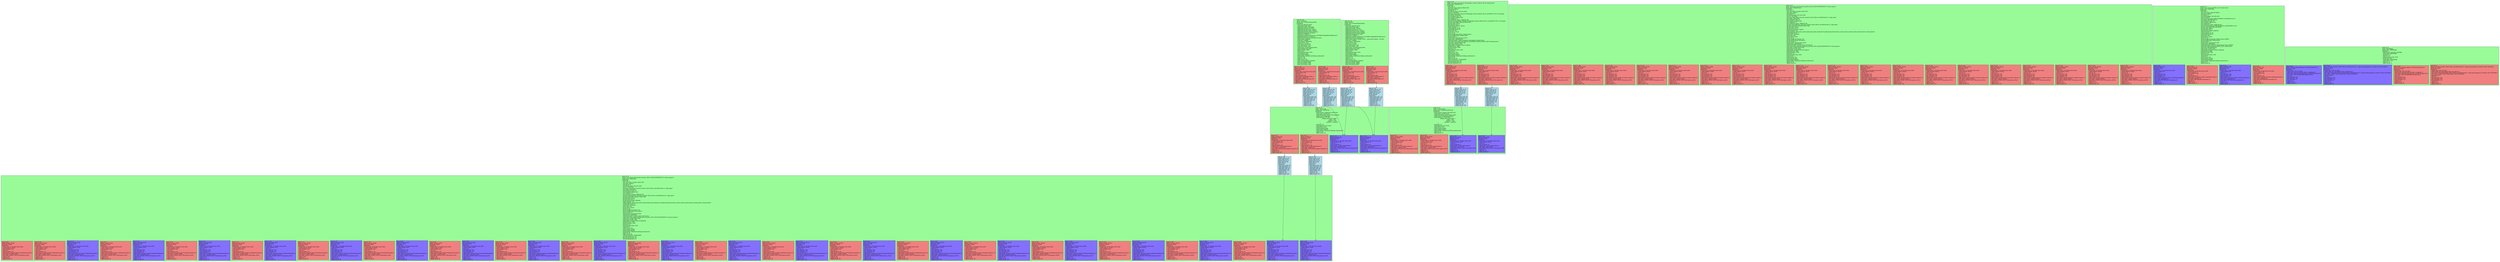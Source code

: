 digraph pipewire {
link_140 [shape=box style=filled fillcolor=lightblue];
link_140 [label="link_id: 140\loutput_node_id: 144\linput_node_id: 30\loutput_port_id: 132\linput_port_id: 33\lstate: paused\lproperties:\l- link.output.node: 144\l- link.output.port: 132\l- link.input.node: 30\l- link.input.port: 33\l- factory.id: 20\l- client.id: 43\l- object.id: 140\l- object.serial: 324\l"];
port_132 -> link_140 -> port_33;
link_134 [shape=box style=filled fillcolor=lightblue];
link_134 [label="link_id: 134\loutput_node_id: 144\linput_node_id: 30\loutput_port_id: 145\linput_port_id: 34\lstate: paused\lproperties:\l- link.output.node: 144\l- link.output.port: 145\l- link.input.node: 30\l- link.input.port: 34\l- factory.id: 20\l- client.id: 43\l- object.id: 134\l- object.serial: 323\l"];
port_145 -> link_134 -> port_34;
subgraph cluster_node_144 {
bgcolor=palegreen;
label="node_id: 144\lname: Chromium\lmedia_class: Stream/Output/Audio\lproperties:\l- client.api: pipewire-pulse\l- pulse.server.type: unix\l- application.name: Chromium\l- application.process.id: 25457\l- application.process.user: drayux\l- application.process.host: catalyst\l- application.process.binary: Discord\l- application.language: C.UTF-8\l- window.x11.display: :0\l- application.process.machine-id: 2d332ff0d7e04fa486b9139901feca75\l- application.process.session-id: 1\l- application.icon-name: chromium-browser\l- media.name: Playback\l- node.rate: 1/48000\l- node.latency: 360/48000\l- stream.is-live: true\l- node.name: Chromium\l- node.autoconnect: true\l- node.want-driver: true\l- media.class: Stream/Output/Audio\l- adapt.follower.spa-node: \l- object.register: false\l- factory.id: 6\l- clock.quantum-limit: 8192\l- factory.mode: split\l- audio.adapt.follower: \l- library.name: audioconvert/libspa-audioconvert\l- client.id: 139\l- object.id: 144\l- object.serial: 320\l- pulse.attr.maxlength: 4194304\l- pulse.attr.tlength: 8640\l- pulse.attr.prebuf: 5768\l- pulse.attr.minreq: 2880\l"
port_132 [shape=box style=filled fillcolor=lightcoral];
port_132 [label="port_id: 132\lname: output_FR\ldirection: output\lproperties:\l- format.dsp: 32 bit float mono audio\l- audio.channel: FR\l- port.id: 1\l- port.direction: out\l- object.path: Chromium:output_1\l- port.name: output_FR\l- port.alias: Chromium:output_FR\l- node.id: 144\l- object.id: 132\l- object.serial: 322\l"];
port_145 [shape=box style=filled fillcolor=lightcoral];
port_145 [label="port_id: 145\lname: output_FL\ldirection: output\lproperties:\l- format.dsp: 32 bit float mono audio\l- audio.channel: FL\l- port.id: 0\l- port.direction: out\l- object.path: Chromium:output_0\l- port.name: output_FL\l- port.alias: Chromium:output_FL\l- node.id: 144\l- object.id: 145\l- object.serial: 321\l"];
}
link_136 [shape=box style=filled fillcolor=lightblue];
link_136 [label="link_id: 136\loutput_node_id: 131\linput_node_id: 30\loutput_port_id: 138\linput_port_id: 33\lstate: paused\lproperties:\l- link.output.node: 131\l- link.output.port: 138\l- link.input.node: 30\l- link.input.port: 33\l- factory.id: 20\l- client.id: 43\l- object.id: 136\l- object.serial: 225\l"];
port_138 -> link_136 -> port_33;
link_135 [shape=box style=filled fillcolor=lightblue];
link_135 [label="link_id: 135\loutput_node_id: 131\linput_node_id: 30\loutput_port_id: 133\linput_port_id: 34\lstate: paused\lproperties:\l- link.output.node: 131\l- link.output.port: 133\l- link.input.node: 30\l- link.input.port: 34\l- factory.id: 20\l- client.id: 43\l- object.id: 135\l- object.serial: 224\l"];
port_133 -> link_135 -> port_34;
subgraph cluster_node_131 {
bgcolor=palegreen;
label="node_id: 131\lname: Firefox\lmedia_class: Stream/Output/Audio\lproperties:\l- client.api: pipewire-pulse\l- pulse.server.type: unix\l- application.name: Firefox\l- application.process.id: 1415\l- application.process.user: drayux\l- application.process.host: catalyst\l- application.process.binary: firefox\l- application.language: C.UTF-8\l- window.x11.display: :0\l- application.process.machine-id: 2d332ff0d7e04fa486b9139901feca75\l- application.process.session-id: 1\l- media.name: How To Shader (Fast) - using Godot Engine - YouTube\l- node.rate: 1/48000\l- node.latency: 3600/48000\l- stream.is-live: true\l- node.name: Firefox\l- node.autoconnect: true\l- node.want-driver: true\l- media.class: Stream/Output/Audio\l- adapt.follower.spa-node: \l- object.register: false\l- factory.id: 6\l- clock.quantum-limit: 8192\l- factory.mode: split\l- audio.adapt.follower: \l- library.name: audioconvert/libspa-audioconvert\l- client.id: 137\l- object.id: 131\l- object.serial: 221\l- pulse.attr.maxlength: 4194304\l- pulse.attr.tlength: 48000\l- pulse.attr.prebuf: 38408\l- pulse.attr.minreq: 9600\l"
port_138 [shape=box style=filled fillcolor=lightcoral];
port_138 [label="port_id: 138\lname: output_FR\ldirection: output\lproperties:\l- format.dsp: 32 bit float mono audio\l- audio.channel: FR\l- port.id: 1\l- port.direction: out\l- object.path: Firefox:output_1\l- port.name: output_FR\l- port.alias: Firefox:output_FR\l- node.id: 131\l- object.id: 138\l- object.serial: 223\l"];
port_133 [shape=box style=filled fillcolor=lightcoral];
port_133 [label="port_id: 133\lname: output_FL\ldirection: output\lproperties:\l- format.dsp: 32 bit float mono audio\l- audio.channel: FL\l- port.id: 0\l- port.direction: out\l- object.path: Firefox:output_0\l- port.name: output_FL\l- port.alias: Firefox:output_FL\l- node.id: 131\l- object.id: 133\l- object.serial: 222\l"];
}
link_130 [shape=box style=filled fillcolor=lightblue];
link_130 [label="link_id: 130\loutput_node_id: 30\linput_node_id: 58\loutput_port_id: 31\linput_port_id: 68\lstate: active\lproperties:\l- link.output.node: 30\l- link.output.port: 31\l- link.input.node: 58\l- link.input.port: 68\l- object.linger: true\l- factory.id: 20\l- object.id: 130\l- object.serial: 138\l"];
port_31 -> link_130 -> port_68;
link_129 [shape=box style=filled fillcolor=lightblue];
link_129 [label="link_id: 129\loutput_node_id: 30\linput_node_id: 58\loutput_port_id: 32\linput_port_id: 66\lstate: active\lproperties:\l- link.output.node: 30\l- link.output.port: 32\l- link.input.node: 58\l- link.input.port: 66\l- object.linger: true\l- factory.id: 20\l- object.id: 129\l- object.serial: 137\l"];
port_32 -> link_129 -> port_66;
link_128 [shape=box style=filled fillcolor=lightblue];
link_128 [label="link_id: 128\loutput_node_id: 56\linput_node_id: 35\loutput_port_id: 61\linput_port_id: 38\lstate: active\lproperties:\l- link.output.node: 56\l- link.output.port: 61\l- link.input.node: 35\l- link.input.port: 38\l- object.linger: true\l- factory.id: 20\l- object.id: 128\l- object.serial: 136\l"];
port_61 -> link_128 -> port_38;
link_127 [shape=box style=filled fillcolor=lightblue];
link_127 [label="link_id: 127\loutput_node_id: 56\linput_node_id: 35\loutput_port_id: 60\linput_port_id: 39\lstate: active\lproperties:\l- link.output.node: 56\l- link.output.port: 60\l- link.input.node: 35\l- link.input.port: 39\l- object.linger: true\l- factory.id: 20\l- object.id: 127\l- object.serial: 135\l"];
port_60 -> link_127 -> port_39;
subgraph cluster_node_59 {
bgcolor=palegreen;
label="node_id: 59\lname: alsa_input.usb-Focusrite_Scarlett_18i20_USB_P9CZXTW0C83711-00.pro-input-0\lmedia_class: Audio/Source\lproperties:\l- alsa.card: 0\l- alsa.card_name: Scarlett 18i20 USB\l- alsa.class: generic\l- alsa.device: 0\l- alsa.driver_name: snd_usb_audio\l- alsa.id: USB Audio\l- alsa.long_card_name: Focusrite Scarlett 18i20 USB at usb-0000:0e:00.3-2, high speed\l- alsa.name: USB Audio\l- alsa.resolution_bits: 32\l- alsa.subclass: generic-mix\l- alsa.subdevice: 0\l- alsa.subdevice_name: subdevice #0\l- api.alsa.card.longname: Focusrite Scarlett 18i20 USB at usb-0000:0e:00.3-2, high speed\l- api.alsa.card.name: Scarlett 18i20 USB\l- api.alsa.path: hw:0,0\l- api.alsa.pcm.card: 0\l- api.alsa.pcm.stream: capture\l- audio.channels: 20\l- audio.position: AUX0,AUX1,AUX2,AUX3,AUX4,AUX5,AUX6,AUX7,AUX8,AUX9,AUX10,AUX11,AUX12,AUX13,AUX14,AUX15,AUX16,AUX17,AUX18,AUX19\l- card.profile.device: 1\l- clock.name: api.alsa.0\l- device.api: alsa\l- device.class: sound\l- device.id: 54\l- device.profile.description: Pro\l- device.profile.name: pro-input-0\l- device.routes: 0\l- factory.name: api.alsa.pcm.source\l- media.class: Audio/Source\l- node.description: Scarlett 18i20 3rd Gen Pro\l- node.name: alsa_input.usb-Focusrite_Scarlett_18i20_USB_P9CZXTW0C83711-00.pro-input-0\l- node.nick: Scarlett 18i20 USB\l- node.pause-on-idle: false\l- object.path: alsa:pcm:0:hw:0,0:capture\l- priority.driver: 2500\l- priority.session: 2500\l- factory.id: 18\l- clock.quantum-limit: 8192\l- client.id: 44\l- node.driver: true\l- factory.mode: split\l- audio.adapt.follower: \l- library.name: audioconvert/libspa-audioconvert\l- object.id: 59\l- object.serial: 67\l"
port_125 [shape=box style=filled fillcolor=lightcoral];
port_125 [label="port_id: 125\lname: capture_AUX19\ldirection: output\lproperties:\l- format.dsp: 32 bit float mono audio\l- audio.channel: AUX19\l- port.id: 19\l- port.physical: true\l- port.terminal: true\l- port.direction: out\l- object.path: alsa:pcm:0:hw:0,0:capture:capture_19\l- port.name: capture_AUX19\l- port.alias: Scarlett 18i20 USB:capture_AUX19\l- node.id: 59\l- object.id: 125\l- object.serial: 133\l"];
port_124 [shape=box style=filled fillcolor=lightcoral];
port_124 [label="port_id: 124\lname: capture_AUX18\ldirection: output\lproperties:\l- format.dsp: 32 bit float mono audio\l- audio.channel: AUX18\l- port.id: 18\l- port.physical: true\l- port.terminal: true\l- port.direction: out\l- object.path: alsa:pcm:0:hw:0,0:capture:capture_18\l- port.name: capture_AUX18\l- port.alias: Scarlett 18i20 USB:capture_AUX18\l- node.id: 59\l- object.id: 124\l- object.serial: 132\l"];
port_123 [shape=box style=filled fillcolor=lightcoral];
port_123 [label="port_id: 123\lname: capture_AUX17\ldirection: output\lproperties:\l- format.dsp: 32 bit float mono audio\l- audio.channel: AUX17\l- port.id: 17\l- port.physical: true\l- port.terminal: true\l- port.direction: out\l- object.path: alsa:pcm:0:hw:0,0:capture:capture_17\l- port.name: capture_AUX17\l- port.alias: Scarlett 18i20 USB:capture_AUX17\l- node.id: 59\l- object.id: 123\l- object.serial: 131\l"];
port_122 [shape=box style=filled fillcolor=lightcoral];
port_122 [label="port_id: 122\lname: capture_AUX16\ldirection: output\lproperties:\l- format.dsp: 32 bit float mono audio\l- audio.channel: AUX16\l- port.id: 16\l- port.physical: true\l- port.terminal: true\l- port.direction: out\l- object.path: alsa:pcm:0:hw:0,0:capture:capture_16\l- port.name: capture_AUX16\l- port.alias: Scarlett 18i20 USB:capture_AUX16\l- node.id: 59\l- object.id: 122\l- object.serial: 130\l"];
port_121 [shape=box style=filled fillcolor=lightcoral];
port_121 [label="port_id: 121\lname: capture_AUX15\ldirection: output\lproperties:\l- format.dsp: 32 bit float mono audio\l- audio.channel: AUX15\l- port.id: 15\l- port.physical: true\l- port.terminal: true\l- port.direction: out\l- object.path: alsa:pcm:0:hw:0,0:capture:capture_15\l- port.name: capture_AUX15\l- port.alias: Scarlett 18i20 USB:capture_AUX15\l- node.id: 59\l- object.id: 121\l- object.serial: 129\l"];
port_120 [shape=box style=filled fillcolor=lightcoral];
port_120 [label="port_id: 120\lname: capture_AUX14\ldirection: output\lproperties:\l- format.dsp: 32 bit float mono audio\l- audio.channel: AUX14\l- port.id: 14\l- port.physical: true\l- port.terminal: true\l- port.direction: out\l- object.path: alsa:pcm:0:hw:0,0:capture:capture_14\l- port.name: capture_AUX14\l- port.alias: Scarlett 18i20 USB:capture_AUX14\l- node.id: 59\l- object.id: 120\l- object.serial: 128\l"];
port_119 [shape=box style=filled fillcolor=lightcoral];
port_119 [label="port_id: 119\lname: capture_AUX13\ldirection: output\lproperties:\l- format.dsp: 32 bit float mono audio\l- audio.channel: AUX13\l- port.id: 13\l- port.physical: true\l- port.terminal: true\l- port.direction: out\l- object.path: alsa:pcm:0:hw:0,0:capture:capture_13\l- port.name: capture_AUX13\l- port.alias: Scarlett 18i20 USB:capture_AUX13\l- node.id: 59\l- object.id: 119\l- object.serial: 127\l"];
port_118 [shape=box style=filled fillcolor=lightcoral];
port_118 [label="port_id: 118\lname: capture_AUX12\ldirection: output\lproperties:\l- format.dsp: 32 bit float mono audio\l- audio.channel: AUX12\l- port.id: 12\l- port.physical: true\l- port.terminal: true\l- port.direction: out\l- object.path: alsa:pcm:0:hw:0,0:capture:capture_12\l- port.name: capture_AUX12\l- port.alias: Scarlett 18i20 USB:capture_AUX12\l- node.id: 59\l- object.id: 118\l- object.serial: 126\l"];
port_117 [shape=box style=filled fillcolor=lightcoral];
port_117 [label="port_id: 117\lname: capture_AUX11\ldirection: output\lproperties:\l- format.dsp: 32 bit float mono audio\l- audio.channel: AUX11\l- port.id: 11\l- port.physical: true\l- port.terminal: true\l- port.direction: out\l- object.path: alsa:pcm:0:hw:0,0:capture:capture_11\l- port.name: capture_AUX11\l- port.alias: Scarlett 18i20 USB:capture_AUX11\l- node.id: 59\l- object.id: 117\l- object.serial: 125\l"];
port_116 [shape=box style=filled fillcolor=lightcoral];
port_116 [label="port_id: 116\lname: capture_AUX10\ldirection: output\lproperties:\l- format.dsp: 32 bit float mono audio\l- audio.channel: AUX10\l- port.id: 10\l- port.physical: true\l- port.terminal: true\l- port.direction: out\l- object.path: alsa:pcm:0:hw:0,0:capture:capture_10\l- port.name: capture_AUX10\l- port.alias: Scarlett 18i20 USB:capture_AUX10\l- node.id: 59\l- object.id: 116\l- object.serial: 124\l"];
port_115 [shape=box style=filled fillcolor=lightcoral];
port_115 [label="port_id: 115\lname: capture_AUX9\ldirection: output\lproperties:\l- format.dsp: 32 bit float mono audio\l- audio.channel: AUX9\l- port.id: 9\l- port.physical: true\l- port.terminal: true\l- port.direction: out\l- object.path: alsa:pcm:0:hw:0,0:capture:capture_9\l- port.name: capture_AUX9\l- port.alias: Scarlett 18i20 USB:capture_AUX9\l- node.id: 59\l- object.id: 115\l- object.serial: 123\l"];
port_114 [shape=box style=filled fillcolor=lightcoral];
port_114 [label="port_id: 114\lname: capture_AUX8\ldirection: output\lproperties:\l- format.dsp: 32 bit float mono audio\l- audio.channel: AUX8\l- port.id: 8\l- port.physical: true\l- port.terminal: true\l- port.direction: out\l- object.path: alsa:pcm:0:hw:0,0:capture:capture_8\l- port.name: capture_AUX8\l- port.alias: Scarlett 18i20 USB:capture_AUX8\l- node.id: 59\l- object.id: 114\l- object.serial: 122\l"];
port_113 [shape=box style=filled fillcolor=lightcoral];
port_113 [label="port_id: 113\lname: capture_AUX7\ldirection: output\lproperties:\l- format.dsp: 32 bit float mono audio\l- audio.channel: AUX7\l- port.id: 7\l- port.physical: true\l- port.terminal: true\l- port.direction: out\l- object.path: alsa:pcm:0:hw:0,0:capture:capture_7\l- port.name: capture_AUX7\l- port.alias: Scarlett 18i20 USB:capture_AUX7\l- node.id: 59\l- object.id: 113\l- object.serial: 121\l"];
port_112 [shape=box style=filled fillcolor=lightcoral];
port_112 [label="port_id: 112\lname: capture_AUX6\ldirection: output\lproperties:\l- format.dsp: 32 bit float mono audio\l- audio.channel: AUX6\l- port.id: 6\l- port.physical: true\l- port.terminal: true\l- port.direction: out\l- object.path: alsa:pcm:0:hw:0,0:capture:capture_6\l- port.name: capture_AUX6\l- port.alias: Scarlett 18i20 USB:capture_AUX6\l- node.id: 59\l- object.id: 112\l- object.serial: 120\l"];
port_111 [shape=box style=filled fillcolor=lightcoral];
port_111 [label="port_id: 111\lname: capture_AUX5\ldirection: output\lproperties:\l- format.dsp: 32 bit float mono audio\l- audio.channel: AUX5\l- port.id: 5\l- port.physical: true\l- port.terminal: true\l- port.direction: out\l- object.path: alsa:pcm:0:hw:0,0:capture:capture_5\l- port.name: capture_AUX5\l- port.alias: Scarlett 18i20 USB:capture_AUX5\l- node.id: 59\l- object.id: 111\l- object.serial: 119\l"];
port_110 [shape=box style=filled fillcolor=lightcoral];
port_110 [label="port_id: 110\lname: capture_AUX4\ldirection: output\lproperties:\l- format.dsp: 32 bit float mono audio\l- audio.channel: AUX4\l- port.id: 4\l- port.physical: true\l- port.terminal: true\l- port.direction: out\l- object.path: alsa:pcm:0:hw:0,0:capture:capture_4\l- port.name: capture_AUX4\l- port.alias: Scarlett 18i20 USB:capture_AUX4\l- node.id: 59\l- object.id: 110\l- object.serial: 118\l"];
port_109 [shape=box style=filled fillcolor=lightcoral];
port_109 [label="port_id: 109\lname: capture_AUX3\ldirection: output\lproperties:\l- format.dsp: 32 bit float mono audio\l- audio.channel: AUX3\l- port.id: 3\l- port.physical: true\l- port.terminal: true\l- port.direction: out\l- object.path: alsa:pcm:0:hw:0,0:capture:capture_3\l- port.name: capture_AUX3\l- port.alias: Scarlett 18i20 USB:capture_AUX3\l- node.id: 59\l- object.id: 109\l- object.serial: 117\l"];
port_108 [shape=box style=filled fillcolor=lightcoral];
port_108 [label="port_id: 108\lname: capture_AUX2\ldirection: output\lproperties:\l- format.dsp: 32 bit float mono audio\l- audio.channel: AUX2\l- port.id: 2\l- port.physical: true\l- port.terminal: true\l- port.direction: out\l- object.path: alsa:pcm:0:hw:0,0:capture:capture_2\l- port.name: capture_AUX2\l- port.alias: Scarlett 18i20 USB:capture_AUX2\l- node.id: 59\l- object.id: 108\l- object.serial: 116\l"];
port_107 [shape=box style=filled fillcolor=lightcoral];
port_107 [label="port_id: 107\lname: capture_AUX1\ldirection: output\lproperties:\l- format.dsp: 32 bit float mono audio\l- audio.channel: AUX1\l- port.id: 1\l- port.physical: true\l- port.terminal: true\l- port.direction: out\l- object.path: alsa:pcm:0:hw:0,0:capture:capture_1\l- port.name: capture_AUX1\l- port.alias: Scarlett 18i20 USB:capture_AUX1\l- node.id: 59\l- object.id: 107\l- object.serial: 115\l"];
port_106 [shape=box style=filled fillcolor=lightcoral];
port_106 [label="port_id: 106\lname: capture_AUX0\ldirection: output\lproperties:\l- format.dsp: 32 bit float mono audio\l- audio.channel: AUX0\l- port.id: 0\l- port.physical: true\l- port.terminal: true\l- port.direction: out\l- object.path: alsa:pcm:0:hw:0,0:capture:capture_0\l- port.name: capture_AUX0\l- port.alias: Scarlett 18i20 USB:capture_AUX0\l- node.id: 59\l- object.id: 106\l- object.serial: 114\l"];
}
subgraph cluster_node_58 {
bgcolor=palegreen;
label="node_id: 58\lname: alsa_output.usb-Focusrite_Scarlett_18i20_USB_P9CZXTW0C83711-00.pro-output-0\lmedia_class: Audio/Sink\lproperties:\l- alsa.card: 0\l- alsa.card_name: Scarlett 18i20 USB\l- alsa.class: generic\l- alsa.device: 0\l- alsa.driver_name: snd_usb_audio\l- alsa.id: USB Audio\l- alsa.long_card_name: Focusrite Scarlett 18i20 USB at usb-0000:0e:00.3-2, high speed\l- alsa.name: USB Audio\l- alsa.resolution_bits: 32\l- alsa.subclass: generic-mix\l- alsa.subdevice: 0\l- alsa.subdevice_name: subdevice #0\l- api.alsa.card.longname: Focusrite Scarlett 18i20 USB at usb-0000:0e:00.3-2, high speed\l- api.alsa.card.name: Scarlett 18i20 USB\l- api.alsa.path: hw:0,0\l- api.alsa.pcm.card: 0\l- api.alsa.pcm.stream: playback\l- audio.channels: 20\l- audio.position: AUX0,AUX1,AUX2,AUX3,AUX4,AUX5,AUX6,AUX7,AUX8,AUX9,AUX10,AUX11,AUX12,AUX13,AUX14,AUX15,AUX16,AUX17,AUX18,AUX19\l- card.profile.device: 0\l- clock.name: api.alsa.0\l- device.api: alsa\l- device.class: sound\l- device.id: 54\l- device.profile.description: Pro\l- device.profile.name: pro-output-0\l- device.routes: 0\l- factory.name: api.alsa.pcm.sink\l- media.class: Audio/Sink\l- node.description: Scarlett 18i20 3rd Gen Pro\l- node.name: alsa_output.usb-Focusrite_Scarlett_18i20_USB_P9CZXTW0C83711-00.pro-output-0\l- node.nick: Scarlett 18i20 USB\l- node.pause-on-idle: false\l- object.path: alsa:pcm:0:hw:0,0:playback\l- priority.driver: 1500\l- priority.session: 1500\l- factory.id: 18\l- clock.quantum-limit: 8192\l- client.id: 44\l- node.driver: true\l- factory.mode: merge\l- audio.adapt.follower: \l- library.name: audioconvert/libspa-audioconvert\l- object.id: 58\l- object.serial: 66\l- node.max-latency: 16384/48000\l- api.alsa.period-size: 512\l- api.alsa.period-num: 64\l- api.alsa.headroom: 512\l"
port_105 [shape=box style=filled fillcolor=lightcoral];
port_105 [label="port_id: 105\lname: monitor_AUX19\ldirection: output\lproperties:\l- format.dsp: 32 bit float mono audio\l- audio.channel: AUX19\l- port.monitor: true\l- port.id: 19\l- port.direction: out\l- object.path: alsa:pcm:0:hw:0,0:playback:monitor_19\l- port.name: monitor_AUX19\l- port.alias: Scarlett 18i20 USB:monitor_AUX19\l- node.id: 58\l- object.id: 105\l- object.serial: 113\l"];
port_104 [shape=box style=filled fillcolor=lightslateblue];
port_104 [label="port_id: 104\lname: playback_AUX19\ldirection: input\lproperties:\l- format.dsp: 32 bit float mono audio\l- audio.channel: AUX19\l- port.id: 19\l- port.physical: true\l- port.terminal: true\l- port.direction: in\l- object.path: alsa:pcm:0:hw:0,0:playback:playback_19\l- port.name: playback_AUX19\l- port.alias: Scarlett 18i20 USB:playback_AUX19\l- node.id: 58\l- object.id: 104\l- object.serial: 112\l"];
port_103 [shape=box style=filled fillcolor=lightcoral];
port_103 [label="port_id: 103\lname: monitor_AUX18\ldirection: output\lproperties:\l- format.dsp: 32 bit float mono audio\l- audio.channel: AUX18\l- port.monitor: true\l- port.id: 18\l- port.direction: out\l- object.path: alsa:pcm:0:hw:0,0:playback:monitor_18\l- port.name: monitor_AUX18\l- port.alias: Scarlett 18i20 USB:monitor_AUX18\l- node.id: 58\l- object.id: 103\l- object.serial: 111\l"];
port_102 [shape=box style=filled fillcolor=lightslateblue];
port_102 [label="port_id: 102\lname: playback_AUX18\ldirection: input\lproperties:\l- format.dsp: 32 bit float mono audio\l- audio.channel: AUX18\l- port.id: 18\l- port.physical: true\l- port.terminal: true\l- port.direction: in\l- object.path: alsa:pcm:0:hw:0,0:playback:playback_18\l- port.name: playback_AUX18\l- port.alias: Scarlett 18i20 USB:playback_AUX18\l- node.id: 58\l- object.id: 102\l- object.serial: 110\l"];
port_101 [shape=box style=filled fillcolor=lightcoral];
port_101 [label="port_id: 101\lname: monitor_AUX17\ldirection: output\lproperties:\l- format.dsp: 32 bit float mono audio\l- audio.channel: AUX17\l- port.monitor: true\l- port.id: 17\l- port.direction: out\l- object.path: alsa:pcm:0:hw:0,0:playback:monitor_17\l- port.name: monitor_AUX17\l- port.alias: Scarlett 18i20 USB:monitor_AUX17\l- node.id: 58\l- object.id: 101\l- object.serial: 109\l"];
port_100 [shape=box style=filled fillcolor=lightslateblue];
port_100 [label="port_id: 100\lname: playback_AUX17\ldirection: input\lproperties:\l- format.dsp: 32 bit float mono audio\l- audio.channel: AUX17\l- port.id: 17\l- port.physical: true\l- port.terminal: true\l- port.direction: in\l- object.path: alsa:pcm:0:hw:0,0:playback:playback_17\l- port.name: playback_AUX17\l- port.alias: Scarlett 18i20 USB:playback_AUX17\l- node.id: 58\l- object.id: 100\l- object.serial: 108\l"];
port_99 [shape=box style=filled fillcolor=lightcoral];
port_99 [label="port_id: 99\lname: monitor_AUX16\ldirection: output\lproperties:\l- format.dsp: 32 bit float mono audio\l- audio.channel: AUX16\l- port.monitor: true\l- port.id: 16\l- port.direction: out\l- object.path: alsa:pcm:0:hw:0,0:playback:monitor_16\l- port.name: monitor_AUX16\l- port.alias: Scarlett 18i20 USB:monitor_AUX16\l- node.id: 58\l- object.id: 99\l- object.serial: 107\l"];
port_98 [shape=box style=filled fillcolor=lightslateblue];
port_98 [label="port_id: 98\lname: playback_AUX16\ldirection: input\lproperties:\l- format.dsp: 32 bit float mono audio\l- audio.channel: AUX16\l- port.id: 16\l- port.physical: true\l- port.terminal: true\l- port.direction: in\l- object.path: alsa:pcm:0:hw:0,0:playback:playback_16\l- port.name: playback_AUX16\l- port.alias: Scarlett 18i20 USB:playback_AUX16\l- node.id: 58\l- object.id: 98\l- object.serial: 106\l"];
port_97 [shape=box style=filled fillcolor=lightcoral];
port_97 [label="port_id: 97\lname: monitor_AUX15\ldirection: output\lproperties:\l- format.dsp: 32 bit float mono audio\l- audio.channel: AUX15\l- port.monitor: true\l- port.id: 15\l- port.direction: out\l- object.path: alsa:pcm:0:hw:0,0:playback:monitor_15\l- port.name: monitor_AUX15\l- port.alias: Scarlett 18i20 USB:monitor_AUX15\l- node.id: 58\l- object.id: 97\l- object.serial: 105\l"];
port_96 [shape=box style=filled fillcolor=lightslateblue];
port_96 [label="port_id: 96\lname: playback_AUX15\ldirection: input\lproperties:\l- format.dsp: 32 bit float mono audio\l- audio.channel: AUX15\l- port.id: 15\l- port.physical: true\l- port.terminal: true\l- port.direction: in\l- object.path: alsa:pcm:0:hw:0,0:playback:playback_15\l- port.name: playback_AUX15\l- port.alias: Scarlett 18i20 USB:playback_AUX15\l- node.id: 58\l- object.id: 96\l- object.serial: 104\l"];
port_95 [shape=box style=filled fillcolor=lightcoral];
port_95 [label="port_id: 95\lname: monitor_AUX14\ldirection: output\lproperties:\l- format.dsp: 32 bit float mono audio\l- audio.channel: AUX14\l- port.monitor: true\l- port.id: 14\l- port.direction: out\l- object.path: alsa:pcm:0:hw:0,0:playback:monitor_14\l- port.name: monitor_AUX14\l- port.alias: Scarlett 18i20 USB:monitor_AUX14\l- node.id: 58\l- object.id: 95\l- object.serial: 103\l"];
port_94 [shape=box style=filled fillcolor=lightslateblue];
port_94 [label="port_id: 94\lname: playback_AUX14\ldirection: input\lproperties:\l- format.dsp: 32 bit float mono audio\l- audio.channel: AUX14\l- port.id: 14\l- port.physical: true\l- port.terminal: true\l- port.direction: in\l- object.path: alsa:pcm:0:hw:0,0:playback:playback_14\l- port.name: playback_AUX14\l- port.alias: Scarlett 18i20 USB:playback_AUX14\l- node.id: 58\l- object.id: 94\l- object.serial: 102\l"];
port_93 [shape=box style=filled fillcolor=lightcoral];
port_93 [label="port_id: 93\lname: monitor_AUX13\ldirection: output\lproperties:\l- format.dsp: 32 bit float mono audio\l- audio.channel: AUX13\l- port.monitor: true\l- port.id: 13\l- port.direction: out\l- object.path: alsa:pcm:0:hw:0,0:playback:monitor_13\l- port.name: monitor_AUX13\l- port.alias: Scarlett 18i20 USB:monitor_AUX13\l- node.id: 58\l- object.id: 93\l- object.serial: 101\l"];
port_92 [shape=box style=filled fillcolor=lightslateblue];
port_92 [label="port_id: 92\lname: playback_AUX13\ldirection: input\lproperties:\l- format.dsp: 32 bit float mono audio\l- audio.channel: AUX13\l- port.id: 13\l- port.physical: true\l- port.terminal: true\l- port.direction: in\l- object.path: alsa:pcm:0:hw:0,0:playback:playback_13\l- port.name: playback_AUX13\l- port.alias: Scarlett 18i20 USB:playback_AUX13\l- node.id: 58\l- object.id: 92\l- object.serial: 100\l"];
port_91 [shape=box style=filled fillcolor=lightcoral];
port_91 [label="port_id: 91\lname: monitor_AUX12\ldirection: output\lproperties:\l- format.dsp: 32 bit float mono audio\l- audio.channel: AUX12\l- port.monitor: true\l- port.id: 12\l- port.direction: out\l- object.path: alsa:pcm:0:hw:0,0:playback:monitor_12\l- port.name: monitor_AUX12\l- port.alias: Scarlett 18i20 USB:monitor_AUX12\l- node.id: 58\l- object.id: 91\l- object.serial: 99\l"];
port_90 [shape=box style=filled fillcolor=lightslateblue];
port_90 [label="port_id: 90\lname: playback_AUX12\ldirection: input\lproperties:\l- format.dsp: 32 bit float mono audio\l- audio.channel: AUX12\l- port.id: 12\l- port.physical: true\l- port.terminal: true\l- port.direction: in\l- object.path: alsa:pcm:0:hw:0,0:playback:playback_12\l- port.name: playback_AUX12\l- port.alias: Scarlett 18i20 USB:playback_AUX12\l- node.id: 58\l- object.id: 90\l- object.serial: 98\l"];
port_89 [shape=box style=filled fillcolor=lightcoral];
port_89 [label="port_id: 89\lname: monitor_AUX11\ldirection: output\lproperties:\l- format.dsp: 32 bit float mono audio\l- audio.channel: AUX11\l- port.monitor: true\l- port.id: 11\l- port.direction: out\l- object.path: alsa:pcm:0:hw:0,0:playback:monitor_11\l- port.name: monitor_AUX11\l- port.alias: Scarlett 18i20 USB:monitor_AUX11\l- node.id: 58\l- object.id: 89\l- object.serial: 97\l"];
port_88 [shape=box style=filled fillcolor=lightslateblue];
port_88 [label="port_id: 88\lname: playback_AUX11\ldirection: input\lproperties:\l- format.dsp: 32 bit float mono audio\l- audio.channel: AUX11\l- port.id: 11\l- port.physical: true\l- port.terminal: true\l- port.direction: in\l- object.path: alsa:pcm:0:hw:0,0:playback:playback_11\l- port.name: playback_AUX11\l- port.alias: Scarlett 18i20 USB:playback_AUX11\l- node.id: 58\l- object.id: 88\l- object.serial: 96\l"];
port_87 [shape=box style=filled fillcolor=lightcoral];
port_87 [label="port_id: 87\lname: monitor_AUX10\ldirection: output\lproperties:\l- format.dsp: 32 bit float mono audio\l- audio.channel: AUX10\l- port.monitor: true\l- port.id: 10\l- port.direction: out\l- object.path: alsa:pcm:0:hw:0,0:playback:monitor_10\l- port.name: monitor_AUX10\l- port.alias: Scarlett 18i20 USB:monitor_AUX10\l- node.id: 58\l- object.id: 87\l- object.serial: 95\l"];
port_86 [shape=box style=filled fillcolor=lightslateblue];
port_86 [label="port_id: 86\lname: playback_AUX10\ldirection: input\lproperties:\l- format.dsp: 32 bit float mono audio\l- audio.channel: AUX10\l- port.id: 10\l- port.physical: true\l- port.terminal: true\l- port.direction: in\l- object.path: alsa:pcm:0:hw:0,0:playback:playback_10\l- port.name: playback_AUX10\l- port.alias: Scarlett 18i20 USB:playback_AUX10\l- node.id: 58\l- object.id: 86\l- object.serial: 94\l"];
port_85 [shape=box style=filled fillcolor=lightcoral];
port_85 [label="port_id: 85\lname: monitor_AUX9\ldirection: output\lproperties:\l- format.dsp: 32 bit float mono audio\l- audio.channel: AUX9\l- port.monitor: true\l- port.id: 9\l- port.direction: out\l- object.path: alsa:pcm:0:hw:0,0:playback:monitor_9\l- port.name: monitor_AUX9\l- port.alias: Scarlett 18i20 USB:monitor_AUX9\l- node.id: 58\l- object.id: 85\l- object.serial: 93\l"];
port_84 [shape=box style=filled fillcolor=lightslateblue];
port_84 [label="port_id: 84\lname: playback_AUX9\ldirection: input\lproperties:\l- format.dsp: 32 bit float mono audio\l- audio.channel: AUX9\l- port.id: 9\l- port.physical: true\l- port.terminal: true\l- port.direction: in\l- object.path: alsa:pcm:0:hw:0,0:playback:playback_9\l- port.name: playback_AUX9\l- port.alias: Scarlett 18i20 USB:playback_AUX9\l- node.id: 58\l- object.id: 84\l- object.serial: 92\l"];
port_83 [shape=box style=filled fillcolor=lightcoral];
port_83 [label="port_id: 83\lname: monitor_AUX8\ldirection: output\lproperties:\l- format.dsp: 32 bit float mono audio\l- audio.channel: AUX8\l- port.monitor: true\l- port.id: 8\l- port.direction: out\l- object.path: alsa:pcm:0:hw:0,0:playback:monitor_8\l- port.name: monitor_AUX8\l- port.alias: Scarlett 18i20 USB:monitor_AUX8\l- node.id: 58\l- object.id: 83\l- object.serial: 91\l"];
port_82 [shape=box style=filled fillcolor=lightslateblue];
port_82 [label="port_id: 82\lname: playback_AUX8\ldirection: input\lproperties:\l- format.dsp: 32 bit float mono audio\l- audio.channel: AUX8\l- port.id: 8\l- port.physical: true\l- port.terminal: true\l- port.direction: in\l- object.path: alsa:pcm:0:hw:0,0:playback:playback_8\l- port.name: playback_AUX8\l- port.alias: Scarlett 18i20 USB:playback_AUX8\l- node.id: 58\l- object.id: 82\l- object.serial: 90\l"];
port_81 [shape=box style=filled fillcolor=lightcoral];
port_81 [label="port_id: 81\lname: monitor_AUX7\ldirection: output\lproperties:\l- format.dsp: 32 bit float mono audio\l- audio.channel: AUX7\l- port.monitor: true\l- port.id: 7\l- port.direction: out\l- object.path: alsa:pcm:0:hw:0,0:playback:monitor_7\l- port.name: monitor_AUX7\l- port.alias: Scarlett 18i20 USB:monitor_AUX7\l- node.id: 58\l- object.id: 81\l- object.serial: 89\l"];
port_80 [shape=box style=filled fillcolor=lightslateblue];
port_80 [label="port_id: 80\lname: playback_AUX7\ldirection: input\lproperties:\l- format.dsp: 32 bit float mono audio\l- audio.channel: AUX7\l- port.id: 7\l- port.physical: true\l- port.terminal: true\l- port.direction: in\l- object.path: alsa:pcm:0:hw:0,0:playback:playback_7\l- port.name: playback_AUX7\l- port.alias: Scarlett 18i20 USB:playback_AUX7\l- node.id: 58\l- object.id: 80\l- object.serial: 88\l"];
port_79 [shape=box style=filled fillcolor=lightcoral];
port_79 [label="port_id: 79\lname: monitor_AUX6\ldirection: output\lproperties:\l- format.dsp: 32 bit float mono audio\l- audio.channel: AUX6\l- port.monitor: true\l- port.id: 6\l- port.direction: out\l- object.path: alsa:pcm:0:hw:0,0:playback:monitor_6\l- port.name: monitor_AUX6\l- port.alias: Scarlett 18i20 USB:monitor_AUX6\l- node.id: 58\l- object.id: 79\l- object.serial: 87\l"];
port_78 [shape=box style=filled fillcolor=lightslateblue];
port_78 [label="port_id: 78\lname: playback_AUX6\ldirection: input\lproperties:\l- format.dsp: 32 bit float mono audio\l- audio.channel: AUX6\l- port.id: 6\l- port.physical: true\l- port.terminal: true\l- port.direction: in\l- object.path: alsa:pcm:0:hw:0,0:playback:playback_6\l- port.name: playback_AUX6\l- port.alias: Scarlett 18i20 USB:playback_AUX6\l- node.id: 58\l- object.id: 78\l- object.serial: 86\l"];
port_77 [shape=box style=filled fillcolor=lightcoral];
port_77 [label="port_id: 77\lname: monitor_AUX5\ldirection: output\lproperties:\l- format.dsp: 32 bit float mono audio\l- audio.channel: AUX5\l- port.monitor: true\l- port.id: 5\l- port.direction: out\l- object.path: alsa:pcm:0:hw:0,0:playback:monitor_5\l- port.name: monitor_AUX5\l- port.alias: Scarlett 18i20 USB:monitor_AUX5\l- node.id: 58\l- object.id: 77\l- object.serial: 85\l"];
port_76 [shape=box style=filled fillcolor=lightslateblue];
port_76 [label="port_id: 76\lname: playback_AUX5\ldirection: input\lproperties:\l- format.dsp: 32 bit float mono audio\l- audio.channel: AUX5\l- port.id: 5\l- port.physical: true\l- port.terminal: true\l- port.direction: in\l- object.path: alsa:pcm:0:hw:0,0:playback:playback_5\l- port.name: playback_AUX5\l- port.alias: Scarlett 18i20 USB:playback_AUX5\l- node.id: 58\l- object.id: 76\l- object.serial: 84\l"];
port_75 [shape=box style=filled fillcolor=lightcoral];
port_75 [label="port_id: 75\lname: monitor_AUX4\ldirection: output\lproperties:\l- format.dsp: 32 bit float mono audio\l- audio.channel: AUX4\l- port.monitor: true\l- port.id: 4\l- port.direction: out\l- object.path: alsa:pcm:0:hw:0,0:playback:monitor_4\l- port.name: monitor_AUX4\l- port.alias: Scarlett 18i20 USB:monitor_AUX4\l- node.id: 58\l- object.id: 75\l- object.serial: 83\l"];
port_74 [shape=box style=filled fillcolor=lightslateblue];
port_74 [label="port_id: 74\lname: playback_AUX4\ldirection: input\lproperties:\l- format.dsp: 32 bit float mono audio\l- audio.channel: AUX4\l- port.id: 4\l- port.physical: true\l- port.terminal: true\l- port.direction: in\l- object.path: alsa:pcm:0:hw:0,0:playback:playback_4\l- port.name: playback_AUX4\l- port.alias: Scarlett 18i20 USB:playback_AUX4\l- node.id: 58\l- object.id: 74\l- object.serial: 82\l"];
port_73 [shape=box style=filled fillcolor=lightcoral];
port_73 [label="port_id: 73\lname: monitor_AUX3\ldirection: output\lproperties:\l- format.dsp: 32 bit float mono audio\l- audio.channel: AUX3\l- port.monitor: true\l- port.id: 3\l- port.direction: out\l- object.path: alsa:pcm:0:hw:0,0:playback:monitor_3\l- port.name: monitor_AUX3\l- port.alias: Scarlett 18i20 USB:monitor_AUX3\l- node.id: 58\l- object.id: 73\l- object.serial: 81\l"];
port_72 [shape=box style=filled fillcolor=lightslateblue];
port_72 [label="port_id: 72\lname: playback_AUX3\ldirection: input\lproperties:\l- format.dsp: 32 bit float mono audio\l- audio.channel: AUX3\l- port.id: 3\l- port.physical: true\l- port.terminal: true\l- port.direction: in\l- object.path: alsa:pcm:0:hw:0,0:playback:playback_3\l- port.name: playback_AUX3\l- port.alias: Scarlett 18i20 USB:playback_AUX3\l- node.id: 58\l- object.id: 72\l- object.serial: 80\l"];
port_71 [shape=box style=filled fillcolor=lightcoral];
port_71 [label="port_id: 71\lname: monitor_AUX2\ldirection: output\lproperties:\l- format.dsp: 32 bit float mono audio\l- audio.channel: AUX2\l- port.monitor: true\l- port.id: 2\l- port.direction: out\l- object.path: alsa:pcm:0:hw:0,0:playback:monitor_2\l- port.name: monitor_AUX2\l- port.alias: Scarlett 18i20 USB:monitor_AUX2\l- node.id: 58\l- object.id: 71\l- object.serial: 79\l"];
port_70 [shape=box style=filled fillcolor=lightslateblue];
port_70 [label="port_id: 70\lname: playback_AUX2\ldirection: input\lproperties:\l- format.dsp: 32 bit float mono audio\l- audio.channel: AUX2\l- port.id: 2\l- port.physical: true\l- port.terminal: true\l- port.direction: in\l- object.path: alsa:pcm:0:hw:0,0:playback:playback_2\l- port.name: playback_AUX2\l- port.alias: Scarlett 18i20 USB:playback_AUX2\l- node.id: 58\l- object.id: 70\l- object.serial: 78\l"];
port_69 [shape=box style=filled fillcolor=lightcoral];
port_69 [label="port_id: 69\lname: monitor_AUX1\ldirection: output\lproperties:\l- format.dsp: 32 bit float mono audio\l- audio.channel: AUX1\l- port.monitor: true\l- port.id: 1\l- port.direction: out\l- object.path: alsa:pcm:0:hw:0,0:playback:monitor_1\l- port.name: monitor_AUX1\l- port.alias: Scarlett 18i20 USB:monitor_AUX1\l- node.id: 58\l- object.id: 69\l- object.serial: 77\l"];
port_68 [shape=box style=filled fillcolor=lightslateblue];
port_68 [label="port_id: 68\lname: playback_AUX1\ldirection: input\lproperties:\l- format.dsp: 32 bit float mono audio\l- audio.channel: AUX1\l- port.id: 1\l- port.physical: true\l- port.terminal: true\l- port.direction: in\l- object.path: alsa:pcm:0:hw:0,0:playback:playback_1\l- port.name: playback_AUX1\l- port.alias: Scarlett 18i20 USB:playback_AUX1\l- node.id: 58\l- object.id: 68\l- object.serial: 76\l"];
port_67 [shape=box style=filled fillcolor=lightcoral];
port_67 [label="port_id: 67\lname: monitor_AUX0\ldirection: output\lproperties:\l- format.dsp: 32 bit float mono audio\l- audio.channel: AUX0\l- port.monitor: true\l- port.id: 0\l- port.direction: out\l- object.path: alsa:pcm:0:hw:0,0:playback:monitor_0\l- port.name: monitor_AUX0\l- port.alias: Scarlett 18i20 USB:monitor_AUX0\l- node.id: 58\l- object.id: 67\l- object.serial: 75\l"];
port_66 [shape=box style=filled fillcolor=lightslateblue];
port_66 [label="port_id: 66\lname: playback_AUX0\ldirection: input\lproperties:\l- format.dsp: 32 bit float mono audio\l- audio.channel: AUX0\l- port.id: 0\l- port.physical: true\l- port.terminal: true\l- port.direction: in\l- object.path: alsa:pcm:0:hw:0,0:playback:playback_0\l- port.name: playback_AUX0\l- port.alias: Scarlett 18i20 USB:playback_AUX0\l- node.id: 58\l- object.id: 66\l- object.serial: 74\l"];
}
subgraph cluster_node_57 {
bgcolor=palegreen;
label="node_id: 57\lname: alsa_output.pci-0000_0c_00.1.hdmi-stereo\lmedia_class: Audio/Sink\lproperties:\l- alsa.card: 1\l- alsa.card_name: HDA ATI HDMI\l- alsa.class: generic\l- alsa.device: 3\l- alsa.driver_name: snd_hda_intel\l- alsa.id: HDMI 0\l- alsa.long_card_name: HDA ATI HDMI at 0xfcd20000 irq 155\l- alsa.name: MSI MAG342CQ\l- alsa.resolution_bits: 16\l- alsa.subclass: generic-mix\l- alsa.subdevice: 0\l- alsa.subdevice_name: subdevice #0\l- api.alsa.card.longname: HDA ATI HDMI at 0xfcd20000 irq 155\l- api.alsa.card.name: HDA ATI HDMI\l- api.alsa.path: hdmi:1\l- api.alsa.pcm.card: 1\l- api.alsa.pcm.stream: playback\l- audio.channels: 2\l- audio.position: FL,FR\l- card.profile.device: 4\l- device.api: alsa\l- device.class: sound\l- device.id: 53\l- device.profile.description: Digital Stereo (HDMI)\l- device.profile.name: hdmi-stereo\l- device.routes: 1\l- factory.name: api.alsa.pcm.sink\l- media.class: Audio/Sink\l- node.description: HDA ATI HDMI Digital Stereo (HDMI)\l- node.name: alsa_output.pci-0000_0c_00.1.hdmi-stereo\l- node.nick: MSI MAG342CQ\l- node.pause-on-idle: false\l- object.path: alsa:pcm:1:hdmi:1:playback\l- priority.driver: 696\l- priority.session: 696\l- factory.id: 18\l- clock.quantum-limit: 8192\l- client.id: 44\l- node.driver: true\l- factory.mode: merge\l- audio.adapt.follower: \l- library.name: audioconvert/libspa-audioconvert\l- object.id: 57\l- object.serial: 65\l"
port_65 [shape=box style=filled fillcolor=lightcoral];
port_65 [label="port_id: 65\lname: monitor_FR\ldirection: output\lproperties:\l- format.dsp: 32 bit float mono audio\l- audio.channel: FR\l- port.monitor: true\l- port.id: 1\l- port.direction: out\l- object.path: alsa:pcm:1:hdmi:1:playback:monitor_1\l- port.name: monitor_FR\l- port.alias: MSI MAG342CQ:monitor_FR\l- node.id: 57\l- object.id: 65\l- object.serial: 73\l"];
port_64 [shape=box style=filled fillcolor=lightslateblue];
port_64 [label="port_id: 64\lname: playback_FR\ldirection: input\lproperties:\l- format.dsp: 32 bit float mono audio\l- audio.channel: FR\l- port.id: 1\l- port.physical: true\l- port.terminal: true\l- port.direction: in\l- object.path: alsa:pcm:1:hdmi:1:playback:playback_1\l- port.name: playback_FR\l- port.alias: MSI MAG342CQ:playback_FR\l- node.id: 57\l- object.id: 64\l- object.serial: 72\l"];
port_63 [shape=box style=filled fillcolor=lightcoral];
port_63 [label="port_id: 63\lname: monitor_FL\ldirection: output\lproperties:\l- format.dsp: 32 bit float mono audio\l- audio.channel: FL\l- port.monitor: true\l- port.id: 0\l- port.direction: out\l- object.path: alsa:pcm:1:hdmi:1:playback:monitor_0\l- port.name: monitor_FL\l- port.alias: MSI MAG342CQ:monitor_FL\l- node.id: 57\l- object.id: 63\l- object.serial: 71\l"];
port_62 [shape=box style=filled fillcolor=lightslateblue];
port_62 [label="port_id: 62\lname: playback_FL\ldirection: input\lproperties:\l- format.dsp: 32 bit float mono audio\l- audio.channel: FL\l- port.id: 0\l- port.physical: true\l- port.terminal: true\l- port.direction: in\l- object.path: alsa:pcm:1:hdmi:1:playback:playback_0\l- port.name: playback_FL\l- port.alias: MSI MAG342CQ:playback_FL\l- node.id: 57\l- object.id: 62\l- object.serial: 70\l"];
}
subgraph cluster_node_56 {
bgcolor=palegreen;
label="node_id: 56\lname: alsa_input.usb-Samson_Technologies_Samson_Meteor_Mic-00.analog-stereo\lmedia_class: Audio/Source\lproperties:\l- alsa.card: 3\l- alsa.card_name: Samson Meteor Mic\l- alsa.class: generic\l- alsa.device: 0\l- alsa.driver_name: snd_usb_audio\l- alsa.id: USB Audio\l- alsa.long_card_name: Samson Technologies Samson Meteor Mic at usb-0000:07:00.3-2, full speed\l- alsa.name: USB Audio\l- alsa.resolution_bits: 16\l- alsa.subclass: generic-mix\l- alsa.subdevice: 0\l- alsa.subdevice_name: subdevice #0\l- api.alsa.card.longname: Samson Technologies Samson Meteor Mic at usb-0000:07:00.3-2, full speed\l- api.alsa.card.name: Samson Meteor Mic\l- api.alsa.path: front:3\l- api.alsa.pcm.card: 3\l- api.alsa.pcm.stream: capture\l- audio.channels: 2\l- audio.position: FL,FR\l- card.profile.device: 0\l- device.api: alsa\l- device.class: sound\l- device.id: 52\l- device.profile.description: Analog Stereo\l- device.profile.name: analog-stereo\l- device.routes: 1\l- factory.name: api.alsa.pcm.source\l- media.class: Audio/Source\l- node.description: Meteor condenser microphone Analog Stereo\l- node.name: alsa_input.usb-Samson_Technologies_Samson_Meteor_Mic-00.analog-stereo\l- node.nick: Samson Meteor Mic\l- node.pause-on-idle: false\l- object.path: alsa:pcm:3:front:3:capture\l- priority.driver: 2009\l- priority.session: 2009\l- factory.id: 18\l- clock.quantum-limit: 8192\l- client.id: 44\l- node.driver: true\l- factory.mode: split\l- audio.adapt.follower: \l- library.name: audioconvert/libspa-audioconvert\l- object.id: 56\l- object.serial: 64\l- node.max-latency: 16384/48000\l- api.alsa.period-size: 512\l- api.alsa.period-num: 64\l- api.alsa.headroom: 512\l"
port_61 [shape=box style=filled fillcolor=lightcoral];
port_61 [label="port_id: 61\lname: capture_FR\ldirection: output\lproperties:\l- format.dsp: 32 bit float mono audio\l- audio.channel: FR\l- port.id: 1\l- port.physical: true\l- port.terminal: true\l- port.direction: out\l- object.path: alsa:pcm:3:front:3:capture:capture_1\l- port.name: capture_FR\l- port.alias: Samson Meteor Mic:capture_FR\l- node.id: 56\l- object.id: 61\l- object.serial: 69\l"];
port_60 [shape=box style=filled fillcolor=lightcoral];
port_60 [label="port_id: 60\lname: capture_FL\ldirection: output\lproperties:\l- format.dsp: 32 bit float mono audio\l- audio.channel: FL\l- port.id: 0\l- port.physical: true\l- port.terminal: true\l- port.direction: out\l- object.path: alsa:pcm:3:front:3:capture:capture_0\l- port.name: capture_FL\l- port.alias: Samson Meteor Mic:capture_FL\l- node.id: 56\l- object.id: 60\l- object.serial: 68\l"];
}
subgraph cluster_node_47 {
bgcolor=palegreen;
label="node_id: 47\lname: Midi-Bridge\lmedia_class: Midi/Bridge\lproperties:\l- factory.name: api.alsa.seq.bridge\l- node.name: Midi-Bridge\l- factory.id: 10\l- client.id: 44\l- clock.quantum-limit: 8192\l- device.api: alsa\l- media.class: Midi/Bridge\l- node.driver: true\l- object.id: 47\l- object.serial: 47\l"
port_51 [shape=box style=filled fillcolor=lightcoral];
port_51 [label="port_id: 51\lname: Focusrite Scarlett 18i20 USB at usb-0000:0e:00-3-2- high speed:(capture_0) Scarlett 18i20 USB MIDI 1\ldirection: output\lproperties:\l- format.dsp: 8 bit raw midi\l- object.path: alsa:seq:default:client_16:capture_0\l- port.name: Focusrite Scarlett 18i20 USB at usb-0000:0e:00-3-2- high speed:(capture_0) Scarlett 18i20 USB MIDI 1\l- port.alias: Scarlett 18i20 USB:Scarlett 18i20 USB MIDI 1\l- api.alsa.card: 0\l- port.id: 1\l- port.physical: true\l- port.terminal: true\l- port.direction: out\l- node.id: 47\l- object.id: 51\l- object.serial: 51\l"];
port_50 [shape=box style=filled fillcolor=lightcoral];
port_50 [label="port_id: 50\lname: Midi Through:(capture_0) Midi Through Port-0\ldirection: output\lproperties:\l- format.dsp: 8 bit raw midi\l- object.path: alsa:seq:default:client_14:capture_0\l- port.name: Midi Through:(capture_0) Midi Through Port-0\l- port.alias: Midi Through:Midi Through Port-0\l- port.id: 0\l- port.physical: true\l- port.terminal: true\l- port.direction: out\l- node.id: 47\l- object.id: 50\l- object.serial: 50\l"];
port_49 [shape=box style=filled fillcolor=lightslateblue];
port_49 [label="port_id: 49\lname: Focusrite Scarlett 18i20 USB at usb-0000:0e:00-3-2- high speed:(playback_0) Scarlett 18i20 USB MIDI 1\ldirection: input\lproperties:\l- format.dsp: 8 bit raw midi\l- object.path: alsa:seq:default:client_16:playback_0\l- port.name: Focusrite Scarlett 18i20 USB at usb-0000:0e:00-3-2- high speed:(playback_0) Scarlett 18i20 USB MIDI 1\l- port.alias: Scarlett 18i20 USB:Scarlett 18i20 USB MIDI 1\l- api.alsa.card: 0\l- port.id: 1\l- port.physical: true\l- port.terminal: true\l- port.direction: in\l- node.id: 47\l- object.id: 49\l- object.serial: 49\l"];
port_48 [shape=box style=filled fillcolor=lightslateblue];
port_48 [label="port_id: 48\lname: Midi Through:(playback_0) Midi Through Port-0\ldirection: input\lproperties:\l- format.dsp: 8 bit raw midi\l- object.path: alsa:seq:default:client_14:playback_0\l- port.name: Midi Through:(playback_0) Midi Through Port-0\l- port.alias: Midi Through:Midi Through Port-0\l- port.id: 0\l- port.physical: true\l- port.terminal: true\l- port.direction: in\l- node.id: 47\l- object.id: 48\l- object.serial: 48\l"];
}
subgraph cluster_node_35 {
bgcolor=palegreen;
label="node_id: 35\lname: virtual-source\lmedia_class: Audio/Source/Virtual\lproperties:\l- factory.name: support.null-audio-sink\l- node.name: virtual-source\l- node.description: Virtual Source (Mic)\l- media.class: Audio/Source/Virtual\l- audio.position: [ AUX0 AUX1 ]\l- adapter.auto-port-config: {
                mode = dsp
                monitor = true
                position = preserve
            }\l- factory.id: 18\l- clock.quantum-limit: 8192\l- node.driver: true\l- factory.mode: merge\l- audio.adapt.follower: \l- library.name: audioconvert/libspa-audioconvert\l- object.id: 35\l- object.serial: 35\l"
port_36 [shape=box style=filled fillcolor=lightcoral];
port_36 [label="port_id: 36\lname: capture_AUX1\ldirection: output\lproperties:\l- format.dsp: 32 bit float mono audio\l- audio.channel: AUX1\l- port.monitor: true\l- port.id: 1\l- port.direction: out\l- object.path: virtual-source:capture_1\l- port.name: capture_AUX1\l- port.alias: Virtual Source (Mic):capture_AUX1\l- node.id: 35\l- object.id: 36\l- object.serial: 63\l"];
port_38 [shape=box style=filled fillcolor=lightslateblue];
port_38 [label="port_id: 38\lname: input_AUX1\ldirection: input\lproperties:\l- format.dsp: 32 bit float mono audio\l- audio.channel: AUX1\l- port.id: 1\l- port.direction: in\l- object.path: virtual-source:input_1\l- port.name: input_AUX1\l- port.alias: Virtual Source (Mic):input_AUX1\l- node.id: 35\l- object.id: 38\l- object.serial: 62\l"];
port_37 [shape=box style=filled fillcolor=lightcoral];
port_37 [label="port_id: 37\lname: capture_AUX0\ldirection: output\lproperties:\l- format.dsp: 32 bit float mono audio\l- audio.channel: AUX0\l- port.monitor: true\l- port.id: 0\l- port.direction: out\l- object.path: virtual-source:capture_0\l- port.name: capture_AUX0\l- port.alias: Virtual Source (Mic):capture_AUX0\l- node.id: 35\l- object.id: 37\l- object.serial: 61\l"];
port_39 [shape=box style=filled fillcolor=lightslateblue];
port_39 [label="port_id: 39\lname: input_AUX0\ldirection: input\lproperties:\l- format.dsp: 32 bit float mono audio\l- audio.channel: AUX0\l- port.id: 0\l- port.direction: in\l- object.path: virtual-source:input_0\l- port.name: input_AUX0\l- port.alias: Virtual Source (Mic):input_AUX0\l- node.id: 35\l- object.id: 39\l- object.serial: 60\l"];
}
subgraph cluster_node_30 {
bgcolor=palegreen;
label="node_id: 30\lname: virtual-sink\lmedia_class: Audio/Sink\lproperties:\l- factory.name: support.null-audio-sink\l- node.name: virtual-sink\l- node.description: Virtual Sink (Speaker)\l- media.class: Audio/Sink\l- audio.position: [ FL FR ]\l- adapter.auto-port-config: {
                mode = dsp
                monitor = true
                position = preserve
            }\l- factory.id: 18\l- clock.quantum-limit: 8192\l- node.driver: true\l- factory.mode: merge\l- audio.adapt.follower: \l- library.name: audioconvert/libspa-audioconvert\l- object.id: 30\l- object.serial: 30\l"
port_31 [shape=box style=filled fillcolor=lightcoral];
port_31 [label="port_id: 31\lname: monitor_FR\ldirection: output\lproperties:\l- format.dsp: 32 bit float mono audio\l- audio.channel: FR\l- port.monitor: true\l- port.id: 1\l- port.direction: out\l- object.path: virtual-sink:monitor_1\l- port.name: monitor_FR\l- port.alias: Virtual Sink (Speaker):monitor_FR\l- node.id: 30\l- object.id: 31\l- object.serial: 59\l"];
port_33 [shape=box style=filled fillcolor=lightslateblue];
port_33 [label="port_id: 33\lname: playback_FR\ldirection: input\lproperties:\l- format.dsp: 32 bit float mono audio\l- audio.channel: FR\l- port.id: 1\l- port.direction: in\l- object.path: virtual-sink:playback_1\l- port.name: playback_FR\l- port.alias: Virtual Sink (Speaker):playback_FR\l- node.id: 30\l- object.id: 33\l- object.serial: 58\l"];
port_32 [shape=box style=filled fillcolor=lightcoral];
port_32 [label="port_id: 32\lname: monitor_FL\ldirection: output\lproperties:\l- format.dsp: 32 bit float mono audio\l- audio.channel: FL\l- port.monitor: true\l- port.id: 0\l- port.direction: out\l- object.path: virtual-sink:monitor_0\l- port.name: monitor_FL\l- port.alias: Virtual Sink (Speaker):monitor_FL\l- node.id: 30\l- object.id: 32\l- object.serial: 57\l"];
port_34 [shape=box style=filled fillcolor=lightslateblue];
port_34 [label="port_id: 34\lname: playback_FL\ldirection: input\lproperties:\l- format.dsp: 32 bit float mono audio\l- audio.channel: FL\l- port.id: 0\l- port.direction: in\l- object.path: virtual-sink:playback_0\l- port.name: playback_FL\l- port.alias: Virtual Sink (Speaker):playback_FL\l- node.id: 30\l- object.id: 34\l- object.serial: 56\l"];
}
subgraph cluster_node_29 {
bgcolor=palegreen;
label="node_id: 29\lname: Freewheel-Driver\lmedia_class: (null)\lproperties:\l- factory.name: support.node.driver\l- node.name: Freewheel-Driver\l- priority.driver: 19000\l- node.group: pipewire.freewheel\l- node.freewheel: true\l- factory.id: 10\l- clock.quantum-limit: 8192\l- node.driver: true\l- clock.id: monotonic\l- clock.name: clock.system.monotonic\l- object.id: 29\l- object.serial: 29\l"
}
subgraph cluster_node_28 {
bgcolor=palegreen;
label="node_id: 28\lname: Dummy-Driver\lmedia_class: (null)\lproperties:\l- factory.name: support.node.driver\l- node.name: Dummy-Driver\l- node.group: pipewire.dummy\l- priority.driver: 20000\l- factory.id: 10\l- clock.quantum-limit: 8192\l- node.driver: true\l- clock.id: monotonic\l- clock.name: clock.system.monotonic\l- object.id: 28\l- object.serial: 28\l"
}
}
